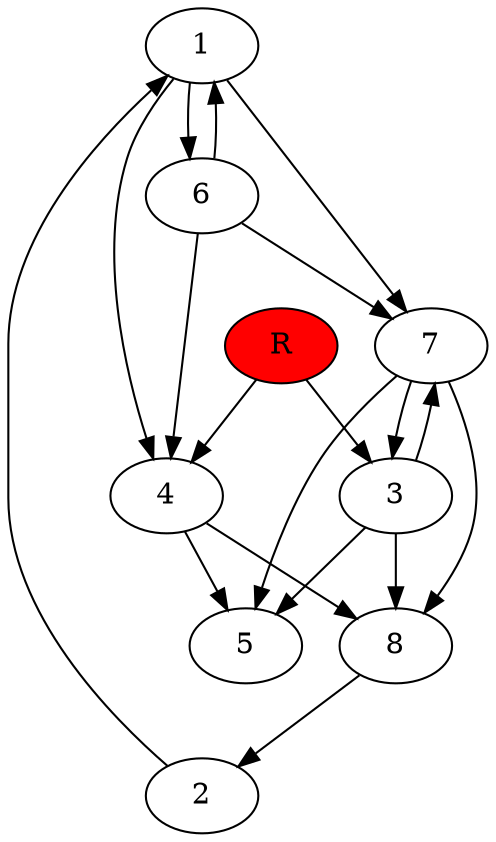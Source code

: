 digraph prb32637 {
	1
	2
	3
	4
	5
	6
	7
	8
	R [fillcolor="#ff0000" style=filled]
	1 -> 4
	1 -> 6
	1 -> 7
	2 -> 1
	3 -> 5
	3 -> 7
	3 -> 8
	4 -> 5
	4 -> 8
	6 -> 1
	6 -> 4
	6 -> 7
	7 -> 3
	7 -> 5
	7 -> 8
	8 -> 2
	R -> 3
	R -> 4
}

